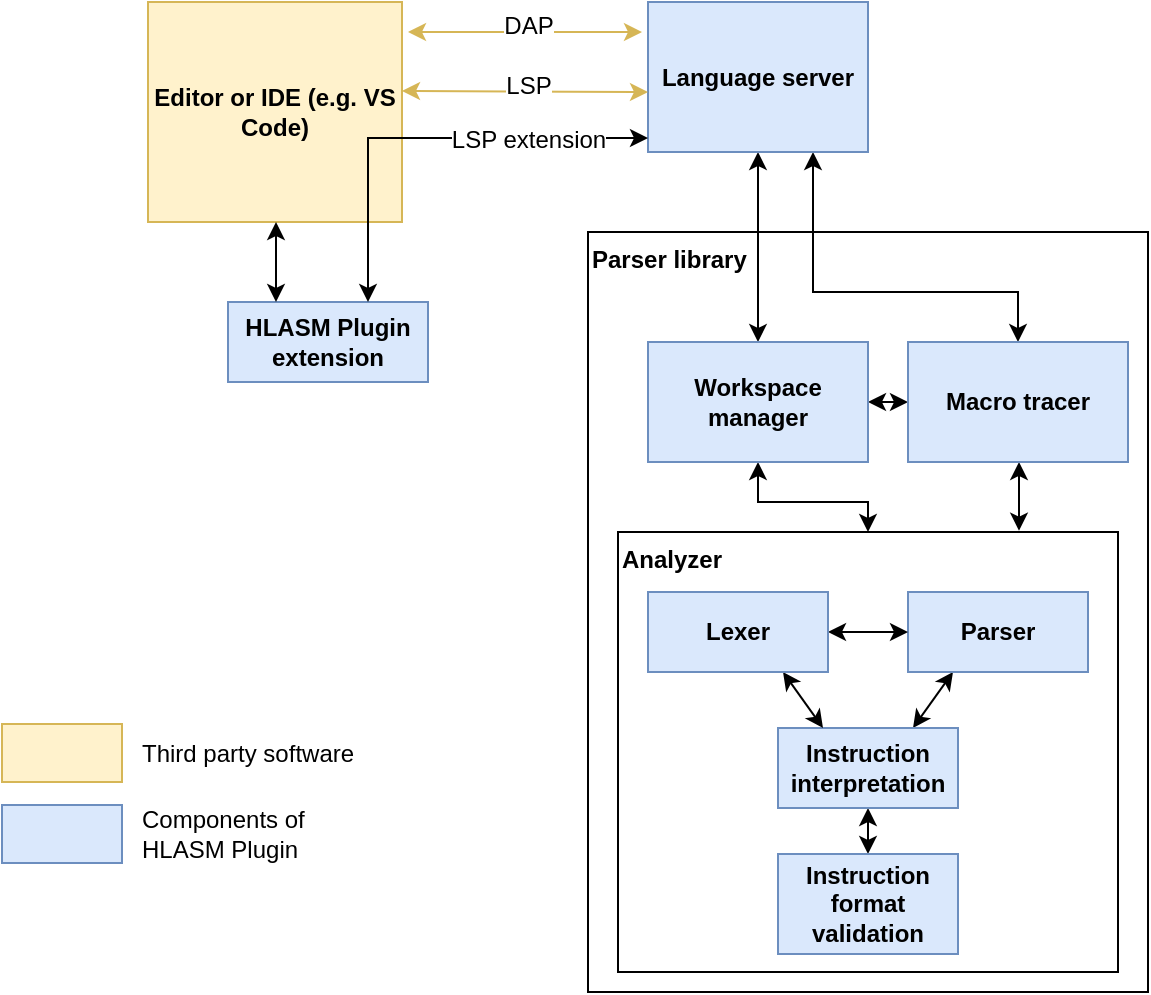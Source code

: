 <mxfile version="12.6.8" type="device"><diagram name="Page-1" id="efa7a0a1-bf9b-a30e-e6df-94a7791c09e9"><mxGraphModel dx="1389" dy="802" grid="1" gridSize="10" guides="1" tooltips="1" connect="1" arrows="1" fold="1" page="1" pageScale="1" pageWidth="826" pageHeight="1169" background="#ffffff" math="0" shadow="0"><root><mxCell id="0"/><mxCell id="1" parent="0"/><mxCell id="Gg9voPH0DaJCMqq1AIle-142" style="edgeStyle=orthogonalEdgeStyle;rounded=0;orthogonalLoop=1;jettySize=auto;html=1;startArrow=classic;startFill=1;entryX=0.5;entryY=0;entryDx=0;entryDy=0;" parent="1" source="Gg9voPH0DaJCMqq1AIle-114" target="Gg9voPH0DaJCMqq1AIle-122" edge="1"><mxGeometry relative="1" as="geometry"><Array as="points"/></mxGeometry></mxCell><mxCell id="Gg9voPH0DaJCMqq1AIle-155" style="edgeStyle=orthogonalEdgeStyle;rounded=0;orthogonalLoop=1;jettySize=auto;html=1;exitX=0.75;exitY=1;exitDx=0;exitDy=0;entryX=0.5;entryY=0;entryDx=0;entryDy=0;startArrow=classic;startFill=1;endArrow=classic;endFill=1;" parent="1" source="Gg9voPH0DaJCMqq1AIle-114" target="Gg9voPH0DaJCMqq1AIle-148" edge="1"><mxGeometry relative="1" as="geometry"><Array as="points"><mxPoint x="556" y="395"/><mxPoint x="658" y="395"/></Array></mxGeometry></mxCell><mxCell id="Gg9voPH0DaJCMqq1AIle-114" value="Language server" style="rounded=0;whiteSpace=wrap;html=1;labelBackgroundColor=none;fillColor=#dae8fc;strokeColor=#6c8ebf;fontStyle=1" parent="1" vertex="1"><mxGeometry x="473" y="250" width="110" height="75" as="geometry"/></mxCell><mxCell id="Gg9voPH0DaJCMqq1AIle-152" style="edgeStyle=none;rounded=0;orthogonalLoop=1;jettySize=auto;html=1;startArrow=classic;startFill=1;endArrow=classic;endFill=1;fillColor=#fff2cc;strokeColor=#d6b656;" parent="1" edge="1"><mxGeometry relative="1" as="geometry"><mxPoint x="470" y="265" as="targetPoint"/><mxPoint x="353" y="265" as="sourcePoint"/></mxGeometry></mxCell><mxCell id="Gg9voPH0DaJCMqq1AIle-115" value="Editor or IDE (e.g. VS Code)" style="rounded=0;whiteSpace=wrap;html=1;labelBackgroundColor=none;fillColor=#fff2cc;strokeColor=#d6b656;fontStyle=1" parent="1" vertex="1"><mxGeometry x="223" y="250" width="127" height="110" as="geometry"/></mxCell><mxCell id="Gg9voPH0DaJCMqq1AIle-120" value="Parser library" style="rounded=0;whiteSpace=wrap;html=1;fillColor=none;align=left;verticalAlign=top;fontStyle=1" parent="1" vertex="1"><mxGeometry x="443" y="365" width="280" height="380" as="geometry"/></mxCell><mxCell id="Gg9voPH0DaJCMqq1AIle-141" style="edgeStyle=orthogonalEdgeStyle;rounded=0;orthogonalLoop=1;jettySize=auto;html=1;entryX=0.5;entryY=0;entryDx=0;entryDy=0;startArrow=classic;startFill=1;" parent="1" source="Gg9voPH0DaJCMqq1AIle-122" target="Gg9voPH0DaJCMqq1AIle-124" edge="1"><mxGeometry relative="1" as="geometry"/></mxCell><mxCell id="Gg9voPH0DaJCMqq1AIle-159" style="edgeStyle=orthogonalEdgeStyle;rounded=0;orthogonalLoop=1;jettySize=auto;html=1;exitX=1;exitY=0.5;exitDx=0;exitDy=0;entryX=0;entryY=0.5;entryDx=0;entryDy=0;startArrow=classic;startFill=1;endArrow=classic;endFill=1;" parent="1" source="Gg9voPH0DaJCMqq1AIle-122" target="Gg9voPH0DaJCMqq1AIle-148" edge="1"><mxGeometry relative="1" as="geometry"/></mxCell><mxCell id="Gg9voPH0DaJCMqq1AIle-122" value="Workspace manager" style="rounded=0;whiteSpace=wrap;html=1;labelBackgroundColor=none;fillColor=#dae8fc;strokeColor=#6c8ebf;fontStyle=1" parent="1" vertex="1"><mxGeometry x="473" y="420" width="110" height="60" as="geometry"/></mxCell><mxCell id="Gg9voPH0DaJCMqq1AIle-124" value="Analyzer" style="rounded=0;whiteSpace=wrap;html=1;fillColor=none;align=left;verticalAlign=top;fontStyle=1" parent="1" vertex="1"><mxGeometry x="458" y="515" width="250" height="220" as="geometry"/></mxCell><mxCell id="Gg9voPH0DaJCMqq1AIle-125" value="HLASM Plugin extension" style="rounded=0;whiteSpace=wrap;html=1;labelBackgroundColor=none;fillColor=#dae8fc;strokeColor=#6c8ebf;fontStyle=1" parent="1" vertex="1"><mxGeometry x="263" y="400" width="100" height="40" as="geometry"/></mxCell><mxCell id="Gg9voPH0DaJCMqq1AIle-145" style="edgeStyle=none;rounded=0;orthogonalLoop=1;jettySize=auto;html=1;exitX=0.25;exitY=1;exitDx=0;exitDy=0;entryX=0.75;entryY=0;entryDx=0;entryDy=0;startArrow=classic;startFill=1;" parent="1" source="Gg9voPH0DaJCMqq1AIle-126" target="Gg9voPH0DaJCMqq1AIle-127" edge="1"><mxGeometry relative="1" as="geometry"/></mxCell><mxCell id="Gg9voPH0DaJCMqq1AIle-126" value="Parser" style="rounded=0;whiteSpace=wrap;html=1;labelBackgroundColor=none;fillColor=#dae8fc;strokeColor=#6c8ebf;fontStyle=1" parent="1" vertex="1"><mxGeometry x="603" y="545" width="90" height="40" as="geometry"/></mxCell><mxCell id="Gg9voPH0DaJCMqq1AIle-147" style="edgeStyle=none;rounded=0;orthogonalLoop=1;jettySize=auto;html=1;exitX=0.5;exitY=1;exitDx=0;exitDy=0;entryX=0.5;entryY=0;entryDx=0;entryDy=0;startArrow=classic;startFill=1;endArrow=classic;endFill=1;" parent="1" source="Gg9voPH0DaJCMqq1AIle-127" target="Gg9voPH0DaJCMqq1AIle-128" edge="1"><mxGeometry relative="1" as="geometry"/></mxCell><mxCell id="Gg9voPH0DaJCMqq1AIle-127" value="Instruction interpretation" style="rounded=0;whiteSpace=wrap;html=1;labelBackgroundColor=none;fillColor=#dae8fc;strokeColor=#6c8ebf;fontStyle=1" parent="1" vertex="1"><mxGeometry x="538" y="613" width="90" height="40" as="geometry"/></mxCell><mxCell id="Gg9voPH0DaJCMqq1AIle-128" value="Instruction format validation" style="rounded=0;whiteSpace=wrap;html=1;labelBackgroundColor=none;fillColor=#dae8fc;strokeColor=#6c8ebf;fontStyle=1" parent="1" vertex="1"><mxGeometry x="538" y="676" width="90" height="50" as="geometry"/></mxCell><mxCell id="Gg9voPH0DaJCMqq1AIle-143" style="edgeStyle=orthogonalEdgeStyle;rounded=0;orthogonalLoop=1;jettySize=auto;html=1;exitX=1;exitY=0.5;exitDx=0;exitDy=0;entryX=0;entryY=0.5;entryDx=0;entryDy=0;startArrow=classic;startFill=1;" parent="1" source="Gg9voPH0DaJCMqq1AIle-129" target="Gg9voPH0DaJCMqq1AIle-126" edge="1"><mxGeometry relative="1" as="geometry"/></mxCell><mxCell id="Gg9voPH0DaJCMqq1AIle-144" style="rounded=0;orthogonalLoop=1;jettySize=auto;html=1;exitX=0.75;exitY=1;exitDx=0;exitDy=0;startArrow=classic;startFill=1;entryX=0.25;entryY=0;entryDx=0;entryDy=0;" parent="1" source="Gg9voPH0DaJCMqq1AIle-129" target="Gg9voPH0DaJCMqq1AIle-127" edge="1"><mxGeometry relative="1" as="geometry"/></mxCell><mxCell id="Gg9voPH0DaJCMqq1AIle-129" value="Lexer" style="rounded=0;whiteSpace=wrap;html=1;labelBackgroundColor=none;fillColor=#dae8fc;strokeColor=#6c8ebf;fontStyle=1" parent="1" vertex="1"><mxGeometry x="473" y="545" width="90" height="40" as="geometry"/></mxCell><mxCell id="Gg9voPH0DaJCMqq1AIle-134" style="edgeStyle=orthogonalEdgeStyle;rounded=0;orthogonalLoop=1;jettySize=auto;html=1;startArrow=classic;startFill=1;" parent="1" source="Gg9voPH0DaJCMqq1AIle-114" target="Gg9voPH0DaJCMqq1AIle-125" edge="1"><mxGeometry relative="1" as="geometry"><mxPoint x="573" y="318" as="sourcePoint"/><Array as="points"><mxPoint x="333" y="318"/></Array></mxGeometry></mxCell><mxCell id="Gg9voPH0DaJCMqq1AIle-135" value="LSP extension" style="text;html=1;resizable=0;points=[];align=center;verticalAlign=middle;labelBackgroundColor=#ffffff;" parent="1" vertex="1" connectable="0"><mxGeometry x="423" y="347.333" as="geometry"><mxPoint x="-10" y="-28.5" as="offset"/></mxGeometry></mxCell><mxCell id="Gg9voPH0DaJCMqq1AIle-161" style="edgeStyle=orthogonalEdgeStyle;rounded=0;orthogonalLoop=1;jettySize=auto;html=1;entryX=0.802;entryY=-0.003;entryDx=0;entryDy=0;entryPerimeter=0;startArrow=classic;startFill=1;endArrow=classic;endFill=1;" parent="1" source="Gg9voPH0DaJCMqq1AIle-148" target="Gg9voPH0DaJCMqq1AIle-124" edge="1"><mxGeometry relative="1" as="geometry"><mxPoint x="658" y="490" as="sourcePoint"/><Array as="points"><mxPoint x="658" y="490"/></Array></mxGeometry></mxCell><mxCell id="Gg9voPH0DaJCMqq1AIle-148" value="Macro tracer" style="rounded=0;whiteSpace=wrap;html=1;labelBackgroundColor=none;fillColor=#dae8fc;strokeColor=#6c8ebf;fontStyle=1" parent="1" vertex="1"><mxGeometry x="603" y="420" width="110" height="60" as="geometry"/></mxCell><mxCell id="Gg9voPH0DaJCMqq1AIle-153" value="DAP" style="text;html=1;resizable=0;points=[];align=center;verticalAlign=middle;labelBackgroundColor=#ffffff;" parent="1" vertex="1" connectable="0"><mxGeometry x="422.845" y="290.241" as="geometry"><mxPoint x="-10" y="-28.5" as="offset"/></mxGeometry></mxCell><mxCell id="IP6bC2s0WVAhtmcp8Dq7-3" value="" style="rounded=0;whiteSpace=wrap;html=1;fillColor=#dae8fc;strokeColor=#6c8ebf;" parent="1" vertex="1"><mxGeometry x="150" y="651.5" width="60" height="29" as="geometry"/></mxCell><mxCell id="IP6bC2s0WVAhtmcp8Dq7-4" value="Components of HLASM Plugin" style="text;html=1;strokeColor=none;fillColor=none;align=left;verticalAlign=middle;whiteSpace=wrap;rounded=0;" parent="1" vertex="1"><mxGeometry x="218" y="656" width="100" height="20" as="geometry"/></mxCell><mxCell id="IP6bC2s0WVAhtmcp8Dq7-5" value="" style="rounded=0;whiteSpace=wrap;html=1;fillColor=#fff2cc;strokeColor=#d6b656;" parent="1" vertex="1"><mxGeometry x="150" y="611" width="60" height="29" as="geometry"/></mxCell><mxCell id="IP6bC2s0WVAhtmcp8Dq7-6" value="Third party software" style="text;html=1;strokeColor=none;fillColor=none;align=left;verticalAlign=middle;whiteSpace=wrap;rounded=0;" parent="1" vertex="1"><mxGeometry x="218" y="615.5" width="110" height="20" as="geometry"/></mxCell><mxCell id="IP6bC2s0WVAhtmcp8Dq7-7" style="edgeStyle=none;rounded=0;orthogonalLoop=1;jettySize=auto;html=1;exitX=1;exitY=0.25;exitDx=0;exitDy=0;startArrow=classic;startFill=1;endArrow=classic;endFill=1;fillColor=#fff2cc;strokeColor=#d6b656;" parent="1" edge="1"><mxGeometry relative="1" as="geometry"><mxPoint x="473" y="295" as="targetPoint"/><mxPoint x="350" y="294.5" as="sourcePoint"/></mxGeometry></mxCell><mxCell id="IP6bC2s0WVAhtmcp8Dq7-8" value="LSP" style="text;html=1;resizable=0;points=[];align=center;verticalAlign=middle;labelBackgroundColor=#ffffff;" parent="1" vertex="1" connectable="0"><mxGeometry x="422.845" y="320.241" as="geometry"><mxPoint x="-10" y="-28.5" as="offset"/></mxGeometry></mxCell><mxCell id="Gg9voPH0DaJCMqq1AIle-136" style="edgeStyle=orthogonalEdgeStyle;rounded=0;orthogonalLoop=1;jettySize=auto;html=1;startArrow=classic;startFill=1;" parent="1" source="Gg9voPH0DaJCMqq1AIle-125" target="Gg9voPH0DaJCMqq1AIle-115" edge="1"><mxGeometry relative="1" as="geometry"><Array as="points"><mxPoint x="287" y="390"/><mxPoint x="287" y="390"/></Array></mxGeometry></mxCell></root></mxGraphModel></diagram></mxfile>